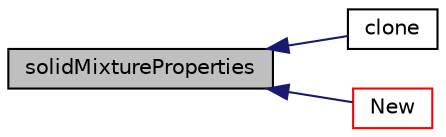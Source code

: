 digraph "solidMixtureProperties"
{
  bgcolor="transparent";
  edge [fontname="Helvetica",fontsize="10",labelfontname="Helvetica",labelfontsize="10"];
  node [fontname="Helvetica",fontsize="10",shape=record];
  rankdir="LR";
  Node301 [label="solidMixtureProperties",height=0.2,width=0.4,color="black", fillcolor="grey75", style="filled", fontcolor="black"];
  Node301 -> Node302 [dir="back",color="midnightblue",fontsize="10",style="solid",fontname="Helvetica"];
  Node302 [label="clone",height=0.2,width=0.4,color="black",URL="$a31305.html#a784d302db67446768f8c58c3aabc074f",tooltip="Construct and return a clone. "];
  Node301 -> Node303 [dir="back",color="midnightblue",fontsize="10",style="solid",fontname="Helvetica"];
  Node303 [label="New",height=0.2,width=0.4,color="red",URL="$a31305.html#ab375433bb3d2c5211c147c1ce8d65dba",tooltip="Select construct from dictionary. "];
}
